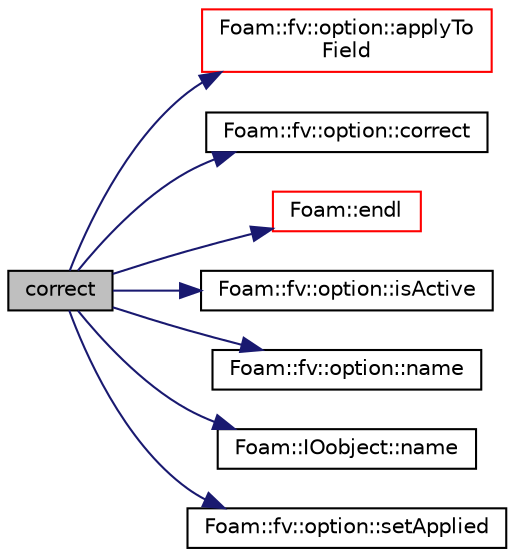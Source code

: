 digraph "correct"
{
  bgcolor="transparent";
  edge [fontname="Helvetica",fontsize="10",labelfontname="Helvetica",labelfontsize="10"];
  node [fontname="Helvetica",fontsize="10",shape=record];
  rankdir="LR";
  Node1 [label="correct",height=0.2,width=0.4,color="black", fillcolor="grey75", style="filled", fontcolor="black"];
  Node1 -> Node2 [color="midnightblue",fontsize="10",style="solid",fontname="Helvetica"];
  Node2 [label="Foam::fv::option::applyTo\lField",height=0.2,width=0.4,color="red",URL="$a01714.html#a738c7065545b44aa9ff5a443571eb8ba",tooltip="Return index of field name if found in fieldNames list. "];
  Node1 -> Node3 [color="midnightblue",fontsize="10",style="solid",fontname="Helvetica"];
  Node3 [label="Foam::fv::option::correct",height=0.2,width=0.4,color="black",URL="$a01714.html#ab371c68db950beba79d08f76dfe0058b"];
  Node1 -> Node4 [color="midnightblue",fontsize="10",style="solid",fontname="Helvetica"];
  Node4 [label="Foam::endl",height=0.2,width=0.4,color="red",URL="$a10725.html#a2db8fe02a0d3909e9351bb4275b23ce4",tooltip="Add newline and flush stream. "];
  Node1 -> Node5 [color="midnightblue",fontsize="10",style="solid",fontname="Helvetica"];
  Node5 [label="Foam::fv::option::isActive",height=0.2,width=0.4,color="black",URL="$a01714.html#aa1f512ab0fcc05612f8e3d6a4664ce9a",tooltip="Is the source active? "];
  Node1 -> Node6 [color="midnightblue",fontsize="10",style="solid",fontname="Helvetica"];
  Node6 [label="Foam::fv::option::name",height=0.2,width=0.4,color="black",URL="$a01714.html#a6d60057c26042eaf7fa1b3b6fb07b582",tooltip="Return const access to the source name. "];
  Node1 -> Node7 [color="midnightblue",fontsize="10",style="solid",fontname="Helvetica"];
  Node7 [label="Foam::IOobject::name",height=0.2,width=0.4,color="black",URL="$a01179.html#a75b72488d2e82151b025744974919d5d",tooltip="Return name. "];
  Node1 -> Node8 [color="midnightblue",fontsize="10",style="solid",fontname="Helvetica"];
  Node8 [label="Foam::fv::option::setApplied",height=0.2,width=0.4,color="black",URL="$a01714.html#aef9a49dfa6c9daeb6fef675c9ac559fb",tooltip="Set the applied flag to true for field index fieldI. "];
}
